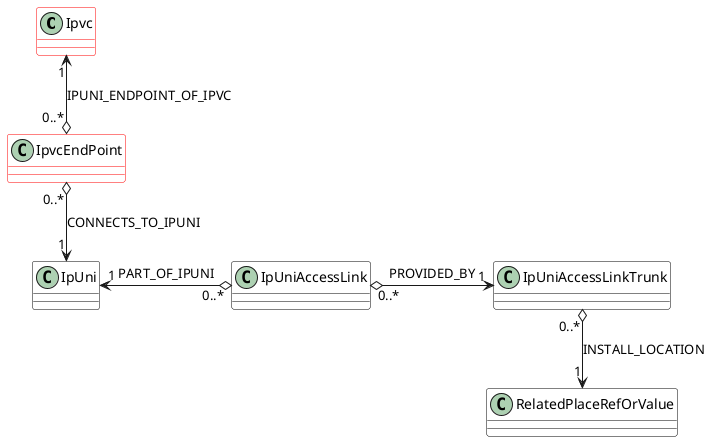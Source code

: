 @startuml

skinparam {
    ClassBackgroundColor White
    ClassBorderColor<<INV>>  Black
    ClassBorderColor Red
    
}
hide  <<INV>> stereotype

class Ipvc {
}
class IpvcEndPoint {}

Ipvc "1" <-d-o "0..*" IpvcEndPoint : IPUNI_ENDPOINT_OF_IPVC


class IpUni <<INV>> {

}
IpvcEndPoint "0..*" o-d-> "1" IpUni : CONNECTS_TO_IPUNI



class IpUniAccessLink <<INV>> {

}
IpUniAccessLink "0..*" o-l-> "1" IpUni : PART_OF_IPUNI

class IpUniAccessLinkTrunk <<INV>> {

}
  IpUniAccessLink "0..*" o-r-> "1" IpUniAccessLinkTrunk : PROVIDED_BY

class RelatedPlaceRefOrValue <<INV>> {

}

IpUniAccessLinkTrunk "0..*" o-d-> "1" RelatedPlaceRefOrValue : INSTALL_LOCATION


@enduml